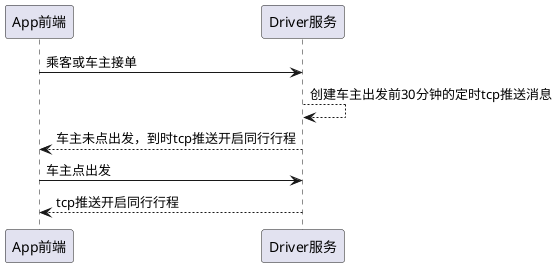 @startuml
App前端 -> Driver服务: 乘客或车主接单

Driver服务 --> Driver服务: 创建车主出发前30分钟的定时tcp推送消息
App前端 <-- Driver服务: 车主未点出发，到时tcp推送开启同行行程

App前端 -> Driver服务: 车主点出发
App前端 <-- Driver服务: tcp推送开启同行行程
@enduml
